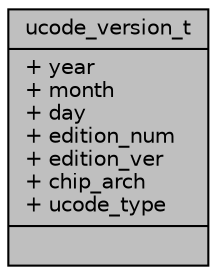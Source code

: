 digraph "ucode_version_t"
{
 // INTERACTIVE_SVG=YES
 // LATEX_PDF_SIZE
  bgcolor="transparent";
  edge [fontname="Helvetica",fontsize="10",labelfontname="Helvetica",labelfontsize="10"];
  node [fontname="Helvetica",fontsize="10",shape=record];
  Node1 [label="{ucode_version_t\n|+ year\l+ month\l+ day\l+ edition_num\l+ edition_ver\l+ chip_arch\l+ ucode_type\l|}",height=0.2,width=0.4,color="black", fillcolor="grey75", style="filled", fontcolor="black",tooltip=" "];
}
